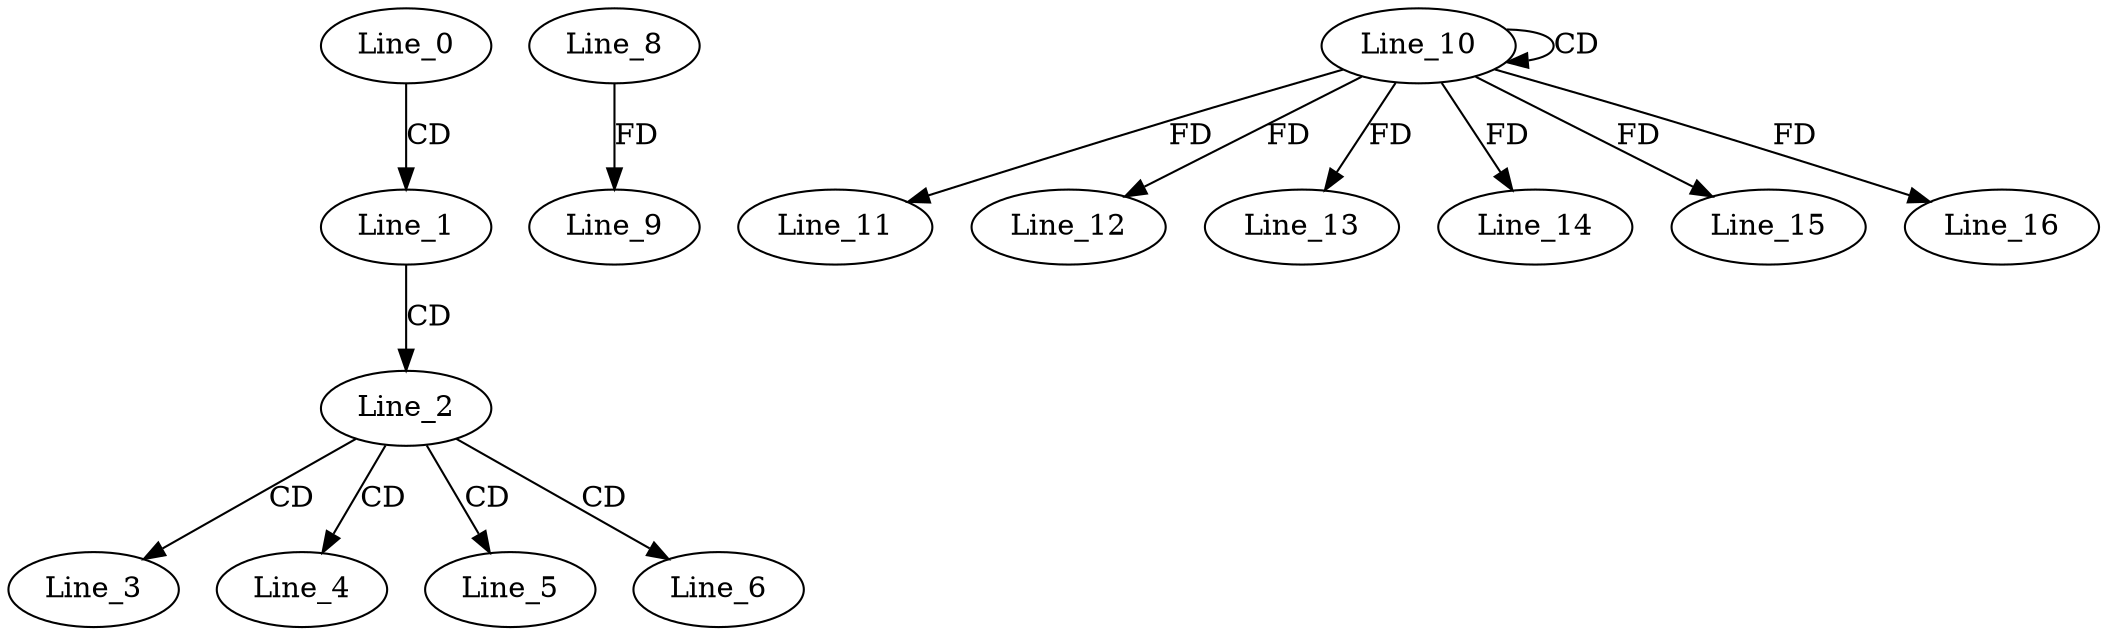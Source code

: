 digraph G {
  Line_0;
  Line_1;
  Line_2;
  Line_3;
  Line_4;
  Line_5;
  Line_6;
  Line_8;
  Line_9;
  Line_10;
  Line_10;
  Line_10;
  Line_11;
  Line_12;
  Line_13;
  Line_14;
  Line_15;
  Line_16;
  Line_0 -> Line_1 [ label="CD" ];
  Line_1 -> Line_2 [ label="CD" ];
  Line_2 -> Line_3 [ label="CD" ];
  Line_2 -> Line_4 [ label="CD" ];
  Line_2 -> Line_5 [ label="CD" ];
  Line_2 -> Line_6 [ label="CD" ];
  Line_8 -> Line_9 [ label="FD" ];
  Line_10 -> Line_10 [ label="CD" ];
  Line_10 -> Line_11 [ label="FD" ];
  Line_10 -> Line_12 [ label="FD" ];
  Line_10 -> Line_13 [ label="FD" ];
  Line_10 -> Line_14 [ label="FD" ];
  Line_10 -> Line_15 [ label="FD" ];
  Line_10 -> Line_16 [ label="FD" ];
}
